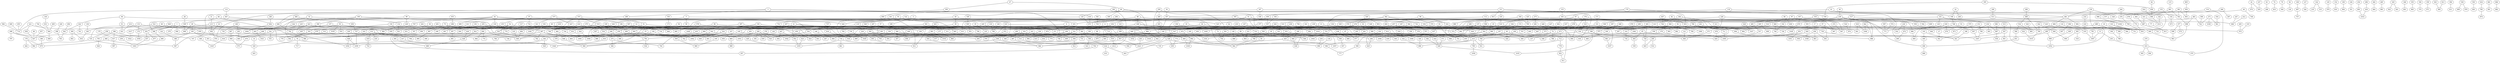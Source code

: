 graph G {
 1 -- 303;
 1 -- 278;
 1 -- 946;
 1 -- 939;
 1 -- 372;
 1 -- 382;
 2 -- 298;
 3 -- 610;
 3 -- 470;
 3 -- 511;
 3 -- 288;
 4 -- 140;
 4 -- 253;
 5 -- 767;
 5 -- 354;
 5 -- 58;
 6 -- 957;
 6 -- 290;
 8 -- 1010;
 8 -- 1037;
 8 -- 200;
 10 -- 751;
 12 -- 716;
 12 -- 246;
 12 -- 886;
 12 -- 848;
 13 -- 243;
 13 -- 1007;
 14 -- 529;
 15 -- 791;
 15 -- 601;
 15 -- 784;
 16 -- 869;
 16 -- 707;
 17 -- 456;
 18 -- 545;
 18 -- 1018;
 19 -- 287;
 19 -- 261;
 20 -- 39;
 20 -- 119;
 20 -- 866;
 21 -- 952;
 21 -- 336;
 21 -- 899;
 21 -- 149;
 21 -- 626;
 22 -- 198;
 22 -- 249;
 24 -- 474;
 24 -- 835;
 25 -- 155;
 25 -- 732;
 25 -- 476;
 27 -- 941;
 28 -- 509;
 30 -- 724;
 30 -- 631;
 30 -- 248;
 31 -- 213;
 32 -- 902;
 32 -- 132;
 34 -- 357;
 35 -- 125;
 36 -- 330;
 36 -- 628;
 37 -- 504;
 37 -- 879;
 37 -- 530;
 39 -- 951;
 39 -- 938;
 40 -- 749;
 40 -- 276;
 41 -- 636;
 41 -- 460;
 41 -- 771;
 41 -- 85;
 41 -- 1052;
 42 -- 530;
 42 -- 150;
 42 -- 1004;
 42 -- 51;
 42 -- 318;
 42 -- 196;
 42 -- 499;
 43 -- 662;
 44 -- 239;
 45 -- 840;
 45 -- 464;
 45 -- 720;
 47 -- 595;
 47 -- 69;
 49 -- 668;
 49 -- 100;
 49 -- 716;
 50 -- 1060;
 50 -- 862;
 51 -- 140;
 51 -- 256;
 52 -- 1049;
 52 -- 604;
 52 -- 248;
 52 -- 543;
 53 -- 674;
 55 -- 251;
 55 -- 685;
 56 -- 200;
 56 -- 490;
 56 -- 704;
 57 -- 667;
 57 -- 891;
 57 -- 558;
 59 -- 916;
 59 -- 542;
 59 -- 343;
 59 -- 1039;
 60 -- 303;
 60 -- 845;
 61 -- 431;
 61 -- 459;
 62 -- 501;
 63 -- 268;
 64 -- 658;
 65 -- 337;
 65 -- 639;
 65 -- 926;
 65 -- 655;
 66 -- 509;
 66 -- 986;
 67 -- 478;
 67 -- 438;
 67 -- 701;
 67 -- 666;
 67 -- 572;
 67 -- 660;
 68 -- 927;
 69 -- 866;
 69 -- 309;
 69 -- 469;
 69 -- 120;
 72 -- 337;
 72 -- 786;
 72 -- 545;
 73 -- 754;
 74 -- 833;
 75 -- 960;
 75 -- 491;
 75 -- 387;
 75 -- 626;
 76 -- 529;
 76 -- 717;
 76 -- 1026;
 77 -- 815;
 79 -- 540;
 81 -- 964;
 82 -- 653;
 83 -- 655;
 83 -- 437;
 84 -- 438;
 85 -- 884;
 85 -- 387;
 85 -- 512;
 86 -- 665;
 86 -- 822;
 87 -- 977;
 88 -- 168;
 88 -- 964;
 88 -- 703;
 89 -- 870;
 90 -- 966;
 90 -- 422;
 90 -- 91;
 91 -- 621;
 93 -- 261;
 93 -- 434;
 94 -- 124;
 96 -- 257;
 96 -- 432;
 97 -- 696;
 97 -- 500;
 98 -- 525;
 98 -- 220;
 98 -- 213;
 99 -- 888;
 99 -- 775;
 99 -- 903;
 100 -- 451;
 100 -- 927;
 100 -- 728;
 100 -- 388;
 101 -- 415;
 101 -- 306;
 101 -- 232;
 101 -- 129;
 103 -- 751;
 103 -- 721;
 104 -- 557;
 105 -- 831;
 106 -- 426;
 106 -- 949;
 106 -- 390;
 106 -- 642;
 108 -- 697;
 109 -- 746;
 109 -- 311;
 109 -- 679;
 109 -- 769;
 112 -- 251;
 112 -- 413;
 112 -- 598;
 114 -- 567;
 114 -- 714;
 114 -- 481;
 115 -- 661;
 116 -- 289;
 116 -- 589;
 118 -- 198;
 118 -- 583;
 119 -- 224;
 119 -- 256;
 119 -- 440;
 120 -- 671;
 120 -- 613;
 121 -- 840;
 122 -- 364;
 122 -- 752;
 122 -- 1029;
 125 -- 695;
 126 -- 798;
 127 -- 526;
 129 -- 686;
 130 -- 460;
 130 -- 798;
 130 -- 435;
 131 -- 340;
 131 -- 1059;
 131 -- 372;
 132 -- 921;
 133 -- 183;
 134 -- 890;
 136 -- 340;
 137 -- 962;
 137 -- 911;
 137 -- 205;
 137 -- 572;
 138 -- 888;
 139 -- 205;
 139 -- 352;
 139 -- 605;
 139 -- 472;
 141 -- 945;
 141 -- 1049;
 142 -- 210;
 142 -- 315;
 143 -- 299;
 145 -- 979;
 146 -- 900;
 146 -- 267;
 147 -- 180;
 147 -- 768;
 148 -- 739;
 148 -- 295;
 149 -- 728;
 149 -- 1034;
 150 -- 921;
 150 -- 226;
 151 -- 780;
 151 -- 941;
 152 -- 810;
 153 -- 154;
 153 -- 431;
 154 -- 673;
 155 -- 450;
 155 -- 845;
 156 -- 469;
 156 -- 808;
 156 -- 371;
 156 -- 206;
 156 -- 444;
 157 -- 949;
 157 -- 541;
 158 -- 344;
 158 -- 923;
 159 -- 520;
 159 -- 1052;
 159 -- 481;
 160 -- 468;
 161 -- 527;
 161 -- 261;
 163 -- 349;
 164 -- 173;
 166 -- 708;
 167 -- 476;
 167 -- 670;
 167 -- 686;
 168 -- 1018;
 168 -- 512;
 168 -- 707;
 168 -- 450;
 168 -- 791;
 169 -- 505;
 170 -- 183;
 170 -- 536;
 170 -- 357;
 170 -- 653;
 171 -- 331;
 172 -- 197;
 173 -- 848;
 176 -- 323;
 176 -- 894;
 176 -- 223;
 178 -- 982;
 178 -- 875;
 178 -- 262;
 179 -- 817;
 180 -- 425;
 180 -- 560;
 183 -- 245;
 183 -- 402;
 183 -- 653;
 184 -- 978;
 184 -- 211;
 185 -- 414;
 185 -- 596;
 187 -- 378;
 188 -- 821;
 189 -- 513;
 190 -- 904;
 191 -- 383;
 192 -- 740;
 193 -- 400;
 193 -- 821;
 194 -- 403;
 194 -- 527;
 195 -- 969;
 196 -- 248;
 196 -- 933;
 196 -- 834;
 196 -- 1045;
 197 -- 548;
 197 -- 284;
 197 -- 655;
 198 -- 748;
 199 -- 926;
 199 -- 415;
 199 -- 468;
 200 -- 615;
 200 -- 952;
 200 -- 990;
 200 -- 988;
 201 -- 387;
 202 -- 248;
 203 -- 1023;
 205 -- 977;
 206 -- 284;
 206 -- 1000;
 206 -- 923;
 206 -- 511;
 206 -- 839;
 206 -- 391;
 207 -- 843;
 207 -- 503;
 212 -- 968;
 212 -- 619;
 212 -- 986;
 212 -- 794;
 212 -- 235;
 213 -- 662;
 213 -- 588;
 213 -- 467;
 214 -- 621;
 214 -- 303;
 215 -- 427;
 215 -- 588;
 215 -- 321;
 215 -- 328;
 216 -- 418;
 220 -- 994;
 220 -- 222;
 221 -- 659;
 221 -- 838;
 221 -- 714;
 223 -- 419;
 224 -- 693;
 224 -- 899;
 225 -- 1054;
 225 -- 608;
 226 -- 928;
 226 -- 399;
 227 -- 502;
 227 -- 1061;
 228 -- 533;
 228 -- 559;
 228 -- 471;
 230 -- 872;
 230 -- 932;
 231 -- 903;
 232 -- 493;
 232 -- 887;
 232 -- 907;
 233 -- 253;
 234 -- 890;
 236 -- 351;
 237 -- 835;
 238 -- 847;
 238 -- 371;
 239 -- 413;
 239 -- 592;
 239 -- 405;
 239 -- 988;
 240 -- 398;
 241 -- 806;
 241 -- 471;
 241 -- 310;
 242 -- 1010;
 242 -- 753;
 242 -- 338;
 243 -- 433;
 244 -- 276;
 245 -- 968;
 245 -- 382;
 246 -- 275;
 246 -- 308;
 246 -- 863;
 247 -- 666;
 250 -- 260;
 250 -- 501;
 250 -- 892;
 251 -- 531;
 252 -- 926;
 252 -- 546;
 253 -- 414;
 253 -- 571;
 254 -- 893;
 255 -- 606;
 255 -- 994;
 255 -- 256;
 256 -- 695;
 256 -- 470;
 257 -- 806;
 257 -- 352;
 257 -- 358;
 258 -- 1022;
 258 -- 725;
 259 -- 1003;
 260 -- 291;
 261 -- 977;
 263 -- 277;
 263 -- 336;
 265 -- 974;
 266 -- 307;
 266 -- 676;
 269 -- 914;
 269 -- 825;
 270 -- 433;
 271 -- 1038;
 271 -- 742;
 271 -- 961;
 272 -- 967;
 273 -- 281;
 273 -- 283;
 273 -- 510;
 275 -- 384;
 275 -- 704;
 276 -- 709;
 277 -- 860;
 280 -- 572;
 282 -- 664;
 283 -- 720;
 284 -- 625;
 285 -- 983;
 287 -- 464;
 288 -- 746;
 289 -- 999;
 289 -- 1047;
 290 -- 594;
 291 -- 446;
 291 -- 338;
 294 -- 671;
 295 -- 865;
 296 -- 430;
 297 -- 392;
 298 -- 330;
 299 -- 824;
 299 -- 1058;
 300 -- 616;
 300 -- 341;
 300 -- 682;
 301 -- 387;
 301 -- 824;
 302 -- 625;
 302 -- 310;
 303 -- 877;
 303 -- 837;
 305 -- 432;
 305 -- 426;
 306 -- 607;
 306 -- 751;
 310 -- 734;
 311 -- 775;
 312 -- 902;
 312 -- 995;
 313 -- 646;
 313 -- 930;
 313 -- 915;
 313 -- 335;
 313 -- 895;
 314 -- 479;
 314 -- 998;
 316 -- 485;
 316 -- 667;
 317 -- 884;
 318 -- 383;
 318 -- 933;
 319 -- 974;
 320 -- 896;
 322 -- 388;
 323 -- 556;
 324 -- 885;
 325 -- 795;
 327 -- 869;
 328 -- 378;
 329 -- 753;
 329 -- 638;
 330 -- 1053;
 330 -- 677;
 331 -- 789;
 331 -- 962;
 332 -- 896;
 333 -- 411;
 333 -- 416;
 333 -- 519;
 333 -- 665;
 333 -- 1040;
 334 -- 472;
 334 -- 655;
 335 -- 880;
 335 -- 510;
 338 -- 760;
 338 -- 504;
 339 -- 349;
 339 -- 487;
 340 -- 832;
 341 -- 463;
 341 -- 811;
 342 -- 1011;
 343 -- 417;
 343 -- 902;
 343 -- 779;
 344 -- 929;
 344 -- 1054;
 345 -- 922;
 345 -- 641;
 346 -- 691;
 347 -- 587;
 347 -- 783;
 347 -- 436;
 348 -- 1025;
 350 -- 795;
 350 -- 726;
 350 -- 354;
 352 -- 656;
 352 -- 1057;
 352 -- 817;
 354 -- 866;
 354 -- 894;
 355 -- 965;
 356 -- 374;
 357 -- 773;
 357 -- 543;
 357 -- 1027;
 357 -- 452;
 358 -- 1049;
 359 -- 971;
 360 -- 531;
 360 -- 834;
 361 -- 613;
 361 -- 811;
 361 -- 542;
 362 -- 549;
 362 -- 741;
 362 -- 576;
 362 -- 404;
 362 -- 570;
 363 -- 985;
 364 -- 531;
 364 -- 967;
 365 -- 518;
 365 -- 909;
 366 -- 900;
 366 -- 906;
 366 -- 457;
 369 -- 832;
 369 -- 802;
 372 -- 1050;
 373 -- 569;
 375 -- 467;
 375 -- 900;
 376 -- 923;
 377 -- 974;
 377 -- 921;
 378 -- 415;
 379 -- 760;
 379 -- 958;
 380 -- 875;
 381 -- 993;
 381 -- 783;
 381 -- 481;
 382 -- 731;
 382 -- 506;
 382 -- 583;
 382 -- 460;
 385 -- 602;
 386 -- 817;
 386 -- 793;
 386 -- 747;
 387 -- 991;
 388 -- 587;
 389 -- 488;
 390 -- 445;
 392 -- 504;
 392 -- 705;
 392 -- 582;
 392 -- 1029;
 393 -- 923;
 393 -- 930;
 394 -- 611;
 395 -- 658;
 395 -- 536;
 397 -- 628;
 397 -- 841;
 398 -- 763;
 400 -- 696;
 401 -- 429;
 404 -- 590;
 405 -- 527;
 405 -- 408;
 406 -- 646;
 406 -- 650;
 409 -- 844;
 410 -- 972;
 410 -- 527;
 410 -- 695;
 411 -- 987;
 412 -- 666;
 413 -- 847;
 413 -- 683;
 415 -- 750;
 415 -- 931;
 415 -- 596;
 415 -- 799;
 416 -- 949;
 416 -- 1040;
 416 -- 685;
 417 -- 1026;
 418 -- 419;
 419 -- 1007;
 420 -- 853;
 420 -- 476;
 422 -- 562;
 422 -- 761;
 423 -- 435;
 423 -- 588;
 423 -- 792;
 425 -- 1057;
 425 -- 735;
 426 -- 700;
 427 -- 746;
 428 -- 906;
 428 -- 586;
 429 -- 1055;
 430 -- 1033;
 431 -- 687;
 431 -- 1011;
 432 -- 962;
 433 -- 694;
 433 -- 479;
 433 -- 565;
 435 -- 959;
 437 -- 1049;
 440 -- 528;
 440 -- 1042;
 442 -- 769;
 442 -- 640;
 444 -- 955;
 444 -- 949;
 446 -- 957;
 446 -- 571;
 446 -- 1032;
 446 -- 1018;
 446 -- 809;
 447 -- 764;
 448 -- 556;
 448 -- 975;
 449 -- 999;
 450 -- 824;
 451 -- 529;
 452 -- 612;
 452 -- 879;
 452 -- 491;
 452 -- 801;
 453 -- 496;
 455 -- 714;
 456 -- 883;
 456 -- 958;
 456 -- 891;
 459 -- 525;
 459 -- 967;
 459 -- 557;
 460 -- 964;
 460 -- 1030;
 461 -- 687;
 463 -- 933;
 464 -- 539;
 466 -- 587;
 466 -- 875;
 467 -- 1053;
 467 -- 782;
 467 -- 560;
 467 -- 857;
 469 -- 963;
 470 -- 973;
 471 -- 840;
 472 -- 892;
 473 -- 712;
 473 -- 548;
 476 -- 530;
 476 -- 876;
 476 -- 753;
 476 -- 638;
 477 -- 698;
 477 -- 672;
 478 -- 804;
 478 -- 501;
 481 -- 484;
 481 -- 492;
 481 -- 516;
 482 -- 863;
 482 -- 579;
 482 -- 648;
 483 -- 898;
 483 -- 671;
 483 -- 742;
 484 -- 589;
 484 -- 846;
 485 -- 917;
 487 -- 966;
 488 -- 769;
 488 -- 532;
 489 -- 751;
 489 -- 872;
 489 -- 564;
 490 -- 791;
 491 -- 632;
 491 -- 601;
 494 -- 562;
 495 -- 945;
 495 -- 751;
 496 -- 787;
 496 -- 933;
 497 -- 856;
 497 -- 543;
 498 -- 797;
 498 -- 849;
 498 -- 927;
 500 -- 605;
 501 -- 546;
 501 -- 754;
 501 -- 695;
 502 -- 569;
 502 -- 582;
 502 -- 900;
 503 -- 869;
 503 -- 762;
 503 -- 645;
 503 -- 1002;
 505 -- 951;
 505 -- 706;
 506 -- 616;
 506 -- 523;
 507 -- 572;
 507 -- 1008;
 507 -- 534;
 509 -- 668;
 510 -- 738;
 510 -- 580;
 511 -- 735;
 512 -- 768;
 512 -- 977;
 513 -- 555;
 513 -- 1036;
 515 -- 547;
 516 -- 806;
 517 -- 876;
 517 -- 670;
 517 -- 609;
 519 -- 770;
 519 -- 534;
 519 -- 818;
 521 -- 960;
 521 -- 725;
 524 -- 876;
 527 -- 1023;
 527 -- 892;
 528 -- 855;
 528 -- 890;
 528 -- 643;
 529 -- 925;
 530 -- 923;
 530 -- 843;
 531 -- 758;
 531 -- 654;
 531 -- 1008;
 531 -- 910;
 532 -- 885;
 532 -- 566;
 533 -- 556;
 533 -- 746;
 535 -- 949;
 538 -- 699;
 538 -- 878;
 541 -- 551;
 541 -- 747;
 542 -- 762;
 542 -- 821;
 542 -- 886;
 543 -- 865;
 543 -- 762;
 547 -- 561;
 547 -- 821;
 549 -- 730;
 554 -- 961;
 555 -- 920;
 556 -- 560;
 556 -- 1047;
 557 -- 682;
 558 -- 1005;
 558 -- 594;
 559 -- 846;
 560 -- 636;
 562 -- 763;
 563 -- 957;
 563 -- 639;
 566 -- 651;
 567 -- 602;
 571 -- 649;
 574 -- 771;
 575 -- 907;
 575 -- 873;
 576 -- 716;
 576 -- 711;
 577 -- 709;
 578 -- 730;
 578 -- 939;
 578 -- 1009;
 580 -- 843;
 580 -- 906;
 581 -- 703;
 582 -- 649;
 583 -- 937;
 584 -- 714;
 586 -- 1035;
 586 -- 894;
 586 -- 981;
 586 -- 829;
 588 -- 690;
 589 -- 708;
 590 -- 777;
 591 -- 889;
 593 -- 803;
 594 -- 912;
 594 -- 1059;
 595 -- 850;
 596 -- 777;
 597 -- 771;
 599 -- 742;
 602 -- 1004;
 606 -- 984;
 606 -- 774;
 608 -- 865;
 610 -- 671;
 612 -- 701;
 616 -- 633;
 616 -- 643;
 618 -- 841;
 618 -- 1046;
 619 -- 743;
 620 -- 1027;
 622 -- 1015;
 623 -- 1055;
 626 -- 828;
 630 -- 800;
 630 -- 674;
 630 -- 652;
 631 -- 828;
 632 -- 649;
 634 -- 785;
 635 -- 1040;
 637 -- 862;
 637 -- 707;
 638 -- 680;
 640 -- 909;
 642 -- 845;
 644 -- 750;
 646 -- 792;
 647 -- 952;
 647 -- 692;
 648 -- 968;
 649 -- 1035;
 650 -- 727;
 651 -- 696;
 652 -- 1051;
 652 -- 930;
 656 -- 1026;
 656 -- 956;
 657 -- 927;
 658 -- 996;
 659 -- 918;
 660 -- 740;
 661 -- 783;
 661 -- 996;
 662 -- 970;
 665 -- 809;
 669 -- 714;
 670 -- 1028;
 670 -- 726;
 671 -- 715;
 676 -- 772;
 678 -- 829;
 679 -- 918;
 679 -- 794;
 681 -- 901;
 684 -- 882;
 686 -- 800;
 687 -- 815;
 690 -- 1003;
 693 -- 811;
 696 -- 868;
 697 -- 757;
 698 -- 963;
 707 -- 894;
 709 -- 834;
 711 -- 1005;
 712 -- 896;
 712 -- 778;
 715 -- 957;
 715 -- 919;
 718 -- 1055;
 718 -- 1023;
 718 -- 861;
 720 -- 825;
 724 -- 1000;
 725 -- 1003;
 725 -- 982;
 727 -- 1059;
 727 -- 784;
 730 -- 1029;
 737 -- 818;
 738 -- 941;
 741 -- 871;
 744 -- 844;
 748 -- 771;
 748 -- 907;
 750 -- 857;
 753 -- 1043;
 756 -- 1010;
 760 -- 931;
 764 -- 789;
 767 -- 960;
 768 -- 964;
 769 -- 1015;
 770 -- 984;
 772 -- 834;
 773 -- 855;
 778 -- 852;
 780 -- 1047;
 781 -- 1007;
 783 -- 898;
 785 -- 874;
 790 -- 1045;
 790 -- 829;
 790 -- 980;
 790 -- 1027;
 791 -- 934;
 791 -- 968;
 792 -- 986;
 793 -- 826;
 799 -- 1056;
 801 -- 856;
 801 -- 1034;
 804 -- 883;
 805 -- 950;
 808 -- 1042;
 808 -- 863;
 813 -- 985;
 816 -- 996;
 817 -- 997;
 818 -- 938;
 820 -- 984;
 820 -- 1017;
 822 -- 828;
 827 -- 1002;
 828 -- 889;
 831 -- 844;
 837 -- 1003;
 838 -- 927;
 842 -- 1046;
 842 -- 988;
 844 -- 849;
 845 -- 1021;
 852 -- 911;
 866 -- 942;
 866 -- 870;
 867 -- 940;
 869 -- 989;
 872 -- 895;
 881 -- 887;
 884 -- 949;
 887 -- 936;
 892 -- 1030;
 893 -- 1033;
 898 -- 963;
 907 -- 1047;
 910 -- 1026;
 917 -- 1005;
 918 -- 1025;
 919 -- 1013;
 920 -- 1048;
 920 -- 981;
 924 -- 1008;
 928 -- 1059;
 928 -- 1054;
 933 -- 1008;
 940 -- 973;
 942 -- 956;
 945 -- 966;
 950 -- 993;
 952 -- 1055;
 957 -- 966;
 957 -- 1023;
 959 -- 969;
 972 -- 976;
 978 -- 1061;
 980 -- 1058;
 981 -- 1037;
 987 -- 995;
 996 -- 1011;
 998 -- 1036;
 999 -- 1052;
 1017 -- 1022;
}
